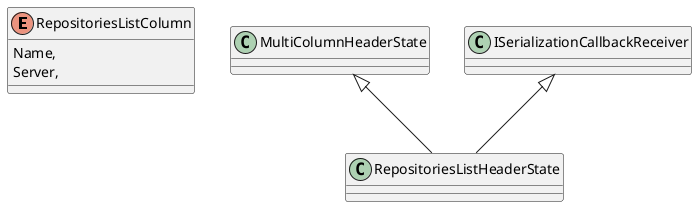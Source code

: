 @startuml
enum RepositoriesListColumn {
    Name,
    Server,
}
class RepositoriesListHeaderState {
}
MultiColumnHeaderState <|-- RepositoriesListHeaderState
ISerializationCallbackReceiver <|-- RepositoriesListHeaderState
@enduml
